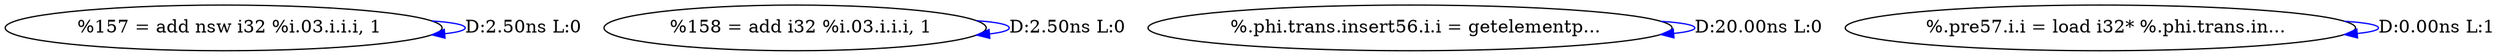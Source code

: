 digraph {
Node0x3efbd50[label="  %157 = add nsw i32 %i.03.i.i.i, 1"];
Node0x3efbd50 -> Node0x3efbd50[label="D:2.50ns L:0",color=blue];
Node0x3efbe30[label="  %158 = add i32 %i.03.i.i.i, 1"];
Node0x3efbe30 -> Node0x3efbe30[label="D:2.50ns L:0",color=blue];
Node0x3efbf10[label="  %.phi.trans.insert56.i.i = getelementp..."];
Node0x3efbf10 -> Node0x3efbf10[label="D:20.00ns L:0",color=blue];
Node0x3efc030[label="  %.pre57.i.i = load i32* %.phi.trans.in..."];
Node0x3efc030 -> Node0x3efc030[label="D:0.00ns L:1",color=blue];
}
